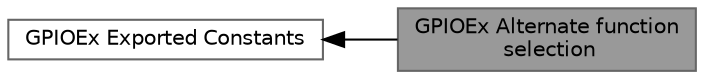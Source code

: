 digraph "GPIOEx Alternate function selection"
{
 // LATEX_PDF_SIZE
  bgcolor="transparent";
  edge [fontname=Helvetica,fontsize=10,labelfontname=Helvetica,labelfontsize=10];
  node [fontname=Helvetica,fontsize=10,shape=box,height=0.2,width=0.4];
  rankdir=LR;
  Node1 [id="Node000001",label="GPIOEx Alternate function\l selection",height=0.2,width=0.4,color="gray40", fillcolor="grey60", style="filled", fontcolor="black",tooltip=" "];
  Node2 [id="Node000002",label="GPIOEx Exported Constants",height=0.2,width=0.4,color="grey40", fillcolor="white", style="filled",URL="$group___g_p_i_o_ex___exported___constants.html",tooltip=" "];
  Node2->Node1 [shape=plaintext, dir="back", style="solid"];
}
